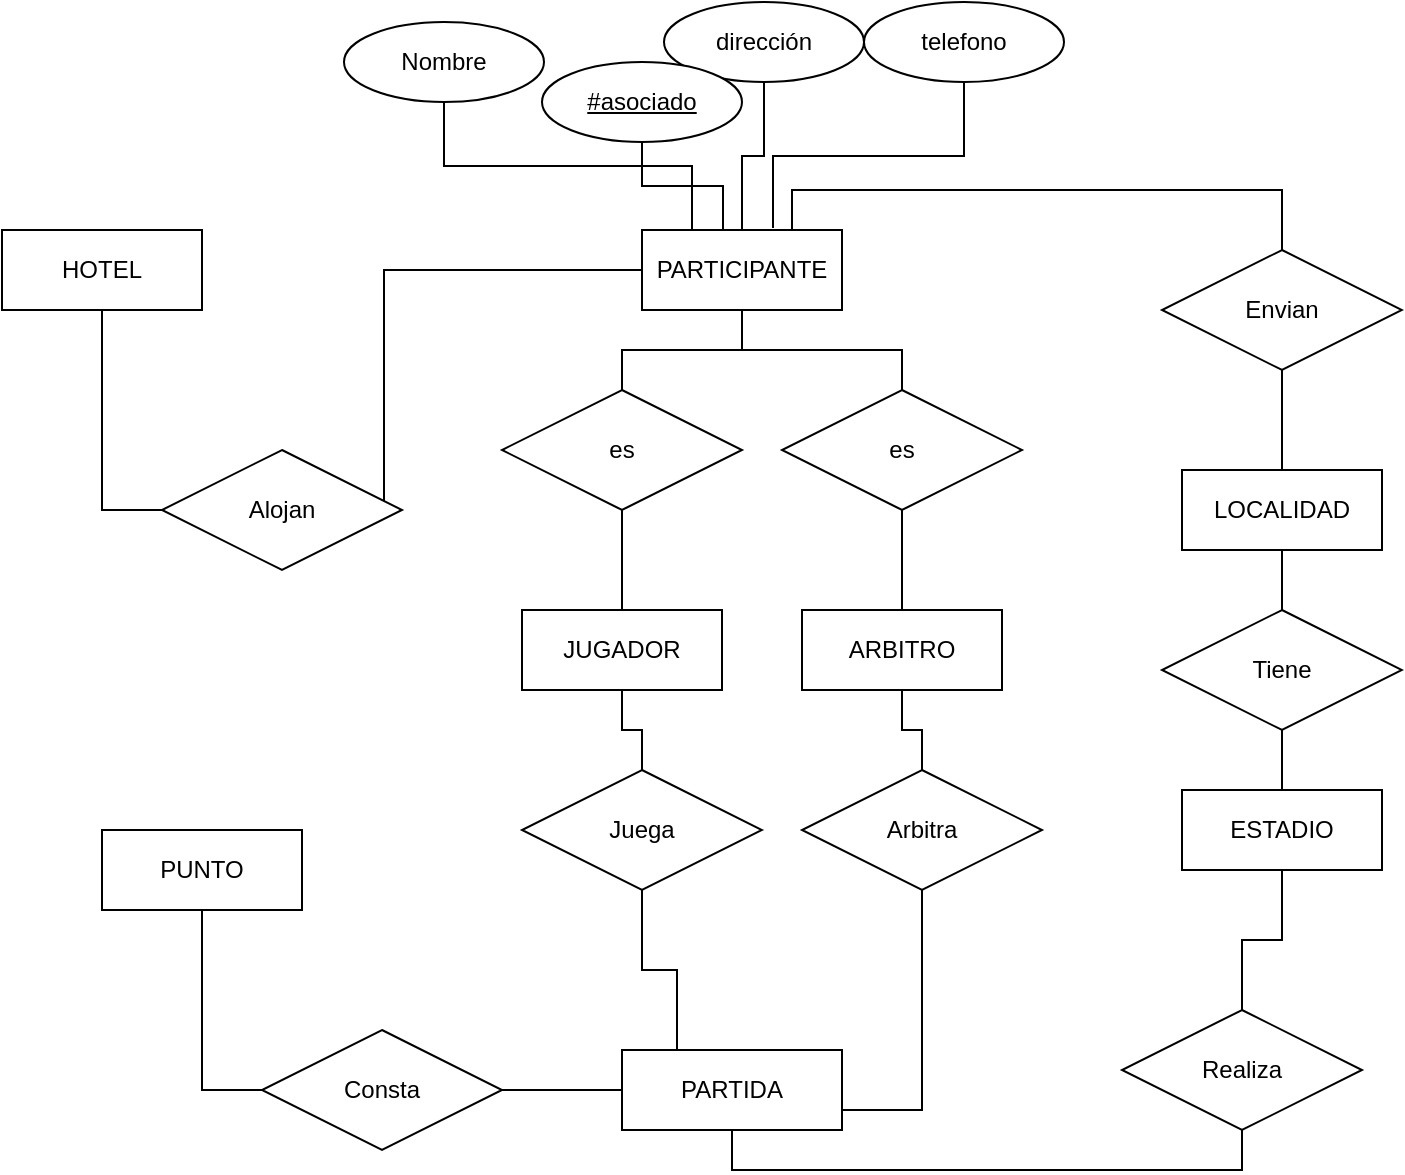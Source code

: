 <mxfile version="17.4.0" type="device"><diagram id="R2lEEEUBdFMjLlhIrx00" name="Modelo E/R CT"><mxGraphModel dx="921" dy="530" grid="1" gridSize="10" guides="1" tooltips="1" connect="1" arrows="1" fold="1" page="1" pageScale="1" pageWidth="850" pageHeight="1100" math="0" shadow="0" extFonts="Permanent Marker^https://fonts.googleapis.com/css?family=Permanent+Marker"><root><mxCell id="0"/><mxCell id="1" parent="0"/><mxCell id="KnNC4U9t16cPPmQJus85-13" style="edgeStyle=orthogonalEdgeStyle;rounded=0;orthogonalLoop=1;jettySize=auto;html=1;exitX=0.5;exitY=0;exitDx=0;exitDy=0;entryX=0.5;entryY=1;entryDx=0;entryDy=0;endArrow=none;endFill=0;" edge="1" parent="1" source="KnNC4U9t16cPPmQJus85-1" target="KnNC4U9t16cPPmQJus85-9"><mxGeometry relative="1" as="geometry"/></mxCell><mxCell id="KnNC4U9t16cPPmQJus85-18" style="edgeStyle=orthogonalEdgeStyle;rounded=0;orthogonalLoop=1;jettySize=auto;html=1;exitX=0.5;exitY=1;exitDx=0;exitDy=0;entryX=0.5;entryY=0;entryDx=0;entryDy=0;endArrow=none;endFill=0;" edge="1" parent="1" source="KnNC4U9t16cPPmQJus85-1" target="KnNC4U9t16cPPmQJus85-17"><mxGeometry relative="1" as="geometry"/></mxCell><mxCell id="KnNC4U9t16cPPmQJus85-1" value="JUGADOR" style="whiteSpace=wrap;html=1;align=center;" vertex="1" parent="1"><mxGeometry x="339" y="314" width="100" height="40" as="geometry"/></mxCell><mxCell id="KnNC4U9t16cPPmQJus85-16" style="edgeStyle=orthogonalEdgeStyle;rounded=0;orthogonalLoop=1;jettySize=auto;html=1;exitX=0.5;exitY=0;exitDx=0;exitDy=0;entryX=0.5;entryY=1;entryDx=0;entryDy=0;endArrow=none;endFill=0;" edge="1" parent="1" source="KnNC4U9t16cPPmQJus85-2" target="KnNC4U9t16cPPmQJus85-10"><mxGeometry relative="1" as="geometry"/></mxCell><mxCell id="KnNC4U9t16cPPmQJus85-20" style="edgeStyle=orthogonalEdgeStyle;rounded=0;orthogonalLoop=1;jettySize=auto;html=1;exitX=0.5;exitY=1;exitDx=0;exitDy=0;endArrow=none;endFill=0;" edge="1" parent="1" source="KnNC4U9t16cPPmQJus85-2" target="KnNC4U9t16cPPmQJus85-19"><mxGeometry relative="1" as="geometry"/></mxCell><mxCell id="KnNC4U9t16cPPmQJus85-2" value="ARBITRO" style="whiteSpace=wrap;html=1;align=center;" vertex="1" parent="1"><mxGeometry x="479" y="314" width="100" height="40" as="geometry"/></mxCell><mxCell id="KnNC4U9t16cPPmQJus85-28" style="edgeStyle=orthogonalEdgeStyle;rounded=0;orthogonalLoop=1;jettySize=auto;html=1;exitX=0;exitY=0.5;exitDx=0;exitDy=0;entryX=0.925;entryY=0.533;entryDx=0;entryDy=0;entryPerimeter=0;endArrow=none;endFill=0;" edge="1" parent="1" source="KnNC4U9t16cPPmQJus85-3" target="KnNC4U9t16cPPmQJus85-27"><mxGeometry relative="1" as="geometry"/></mxCell><mxCell id="KnNC4U9t16cPPmQJus85-3" value="PARTICIPANTE" style="whiteSpace=wrap;html=1;align=center;" vertex="1" parent="1"><mxGeometry x="399" y="124" width="100" height="40" as="geometry"/></mxCell><mxCell id="KnNC4U9t16cPPmQJus85-24" style="edgeStyle=orthogonalEdgeStyle;rounded=0;orthogonalLoop=1;jettySize=auto;html=1;exitX=0.5;exitY=0;exitDx=0;exitDy=0;endArrow=none;endFill=0;" edge="1" parent="1" source="KnNC4U9t16cPPmQJus85-4" target="KnNC4U9t16cPPmQJus85-23"><mxGeometry relative="1" as="geometry"/></mxCell><mxCell id="KnNC4U9t16cPPmQJus85-34" style="edgeStyle=orthogonalEdgeStyle;rounded=0;orthogonalLoop=1;jettySize=auto;html=1;exitX=0.5;exitY=1;exitDx=0;exitDy=0;entryX=0.5;entryY=0;entryDx=0;entryDy=0;endArrow=none;endFill=0;" edge="1" parent="1" source="KnNC4U9t16cPPmQJus85-4" target="KnNC4U9t16cPPmQJus85-33"><mxGeometry relative="1" as="geometry"/></mxCell><mxCell id="KnNC4U9t16cPPmQJus85-4" value="LOCALIDAD" style="whiteSpace=wrap;html=1;align=center;" vertex="1" parent="1"><mxGeometry x="669" y="244" width="100" height="40" as="geometry"/></mxCell><mxCell id="KnNC4U9t16cPPmQJus85-5" value="HOTEL" style="whiteSpace=wrap;html=1;align=center;" vertex="1" parent="1"><mxGeometry x="79" y="124" width="100" height="40" as="geometry"/></mxCell><mxCell id="KnNC4U9t16cPPmQJus85-6" value="ESTADIO" style="whiteSpace=wrap;html=1;align=center;" vertex="1" parent="1"><mxGeometry x="669" y="404" width="100" height="40" as="geometry"/></mxCell><mxCell id="KnNC4U9t16cPPmQJus85-31" style="edgeStyle=orthogonalEdgeStyle;rounded=0;orthogonalLoop=1;jettySize=auto;html=1;exitX=0.5;exitY=1;exitDx=0;exitDy=0;entryX=0.5;entryY=1;entryDx=0;entryDy=0;endArrow=none;endFill=0;" edge="1" parent="1" source="KnNC4U9t16cPPmQJus85-7" target="KnNC4U9t16cPPmQJus85-30"><mxGeometry relative="1" as="geometry"/></mxCell><mxCell id="KnNC4U9t16cPPmQJus85-37" style="edgeStyle=orthogonalEdgeStyle;rounded=0;orthogonalLoop=1;jettySize=auto;html=1;exitX=0;exitY=0.5;exitDx=0;exitDy=0;entryX=1;entryY=0.5;entryDx=0;entryDy=0;endArrow=none;endFill=0;" edge="1" parent="1" source="KnNC4U9t16cPPmQJus85-7" target="KnNC4U9t16cPPmQJus85-36"><mxGeometry relative="1" as="geometry"/></mxCell><mxCell id="KnNC4U9t16cPPmQJus85-7" value="PARTIDA" style="whiteSpace=wrap;html=1;align=center;" vertex="1" parent="1"><mxGeometry x="389" y="534" width="110" height="40" as="geometry"/></mxCell><mxCell id="KnNC4U9t16cPPmQJus85-8" value="PUNTO" style="whiteSpace=wrap;html=1;align=center;" vertex="1" parent="1"><mxGeometry x="129" y="424" width="100" height="40" as="geometry"/></mxCell><mxCell id="KnNC4U9t16cPPmQJus85-14" style="edgeStyle=orthogonalEdgeStyle;rounded=0;orthogonalLoop=1;jettySize=auto;html=1;exitX=0.5;exitY=0;exitDx=0;exitDy=0;entryX=0.5;entryY=1;entryDx=0;entryDy=0;endArrow=none;endFill=0;" edge="1" parent="1" source="KnNC4U9t16cPPmQJus85-9" target="KnNC4U9t16cPPmQJus85-3"><mxGeometry relative="1" as="geometry"/></mxCell><mxCell id="KnNC4U9t16cPPmQJus85-9" value="es" style="shape=rhombus;perimeter=rhombusPerimeter;whiteSpace=wrap;html=1;align=center;" vertex="1" parent="1"><mxGeometry x="329" y="204" width="120" height="60" as="geometry"/></mxCell><mxCell id="KnNC4U9t16cPPmQJus85-15" style="edgeStyle=orthogonalEdgeStyle;rounded=0;orthogonalLoop=1;jettySize=auto;html=1;exitX=0.5;exitY=0;exitDx=0;exitDy=0;endArrow=none;endFill=0;" edge="1" parent="1" source="KnNC4U9t16cPPmQJus85-10" target="KnNC4U9t16cPPmQJus85-3"><mxGeometry relative="1" as="geometry"><mxPoint x="468" y="164" as="targetPoint"/></mxGeometry></mxCell><mxCell id="KnNC4U9t16cPPmQJus85-10" value="es" style="shape=rhombus;perimeter=rhombusPerimeter;whiteSpace=wrap;html=1;align=center;" vertex="1" parent="1"><mxGeometry x="469" y="204" width="120" height="60" as="geometry"/></mxCell><mxCell id="KnNC4U9t16cPPmQJus85-22" style="edgeStyle=orthogonalEdgeStyle;rounded=0;orthogonalLoop=1;jettySize=auto;html=1;exitX=0.5;exitY=1;exitDx=0;exitDy=0;entryX=0.25;entryY=0;entryDx=0;entryDy=0;endArrow=none;endFill=0;" edge="1" parent="1" source="KnNC4U9t16cPPmQJus85-17" target="KnNC4U9t16cPPmQJus85-7"><mxGeometry relative="1" as="geometry"/></mxCell><mxCell id="KnNC4U9t16cPPmQJus85-17" value="Juega" style="shape=rhombus;perimeter=rhombusPerimeter;whiteSpace=wrap;html=1;align=center;" vertex="1" parent="1"><mxGeometry x="339" y="394" width="120" height="60" as="geometry"/></mxCell><mxCell id="KnNC4U9t16cPPmQJus85-21" style="edgeStyle=orthogonalEdgeStyle;rounded=0;orthogonalLoop=1;jettySize=auto;html=1;exitX=0.5;exitY=1;exitDx=0;exitDy=0;entryX=1;entryY=0.75;entryDx=0;entryDy=0;endArrow=none;endFill=0;" edge="1" parent="1" source="KnNC4U9t16cPPmQJus85-19" target="KnNC4U9t16cPPmQJus85-7"><mxGeometry relative="1" as="geometry"/></mxCell><mxCell id="KnNC4U9t16cPPmQJus85-19" value="Arbitra" style="shape=rhombus;perimeter=rhombusPerimeter;whiteSpace=wrap;html=1;align=center;" vertex="1" parent="1"><mxGeometry x="479" y="394" width="120" height="60" as="geometry"/></mxCell><mxCell id="KnNC4U9t16cPPmQJus85-26" style="edgeStyle=orthogonalEdgeStyle;rounded=0;orthogonalLoop=1;jettySize=auto;html=1;exitX=0.5;exitY=0;exitDx=0;exitDy=0;entryX=0.75;entryY=0;entryDx=0;entryDy=0;endArrow=none;endFill=0;" edge="1" parent="1" source="KnNC4U9t16cPPmQJus85-23" target="KnNC4U9t16cPPmQJus85-3"><mxGeometry relative="1" as="geometry"/></mxCell><mxCell id="KnNC4U9t16cPPmQJus85-23" value="Envian" style="shape=rhombus;perimeter=rhombusPerimeter;whiteSpace=wrap;html=1;align=center;" vertex="1" parent="1"><mxGeometry x="659" y="134" width="120" height="60" as="geometry"/></mxCell><mxCell id="KnNC4U9t16cPPmQJus85-29" style="edgeStyle=orthogonalEdgeStyle;rounded=0;orthogonalLoop=1;jettySize=auto;html=1;exitX=0;exitY=0.5;exitDx=0;exitDy=0;endArrow=none;endFill=0;" edge="1" parent="1" source="KnNC4U9t16cPPmQJus85-27" target="KnNC4U9t16cPPmQJus85-5"><mxGeometry relative="1" as="geometry"/></mxCell><mxCell id="KnNC4U9t16cPPmQJus85-27" value="Alojan" style="shape=rhombus;perimeter=rhombusPerimeter;whiteSpace=wrap;html=1;align=center;" vertex="1" parent="1"><mxGeometry x="159" y="234" width="120" height="60" as="geometry"/></mxCell><mxCell id="KnNC4U9t16cPPmQJus85-32" style="edgeStyle=orthogonalEdgeStyle;rounded=0;orthogonalLoop=1;jettySize=auto;html=1;exitX=0.5;exitY=0;exitDx=0;exitDy=0;entryX=0.5;entryY=1;entryDx=0;entryDy=0;endArrow=none;endFill=0;" edge="1" parent="1" source="KnNC4U9t16cPPmQJus85-30" target="KnNC4U9t16cPPmQJus85-6"><mxGeometry relative="1" as="geometry"/></mxCell><mxCell id="KnNC4U9t16cPPmQJus85-30" value="Realiza" style="shape=rhombus;perimeter=rhombusPerimeter;whiteSpace=wrap;html=1;align=center;" vertex="1" parent="1"><mxGeometry x="639" y="514" width="120" height="60" as="geometry"/></mxCell><mxCell id="KnNC4U9t16cPPmQJus85-35" style="edgeStyle=orthogonalEdgeStyle;rounded=0;orthogonalLoop=1;jettySize=auto;html=1;exitX=0.5;exitY=1;exitDx=0;exitDy=0;entryX=0.5;entryY=0;entryDx=0;entryDy=0;endArrow=none;endFill=0;" edge="1" parent="1" source="KnNC4U9t16cPPmQJus85-33" target="KnNC4U9t16cPPmQJus85-6"><mxGeometry relative="1" as="geometry"/></mxCell><mxCell id="KnNC4U9t16cPPmQJus85-33" value="Tiene" style="shape=rhombus;perimeter=rhombusPerimeter;whiteSpace=wrap;html=1;align=center;" vertex="1" parent="1"><mxGeometry x="659" y="314" width="120" height="60" as="geometry"/></mxCell><mxCell id="KnNC4U9t16cPPmQJus85-38" style="edgeStyle=orthogonalEdgeStyle;rounded=0;orthogonalLoop=1;jettySize=auto;html=1;exitX=0;exitY=0.5;exitDx=0;exitDy=0;entryX=0.5;entryY=1;entryDx=0;entryDy=0;endArrow=none;endFill=0;" edge="1" parent="1" source="KnNC4U9t16cPPmQJus85-36" target="KnNC4U9t16cPPmQJus85-8"><mxGeometry relative="1" as="geometry"/></mxCell><mxCell id="KnNC4U9t16cPPmQJus85-36" value="Consta" style="shape=rhombus;perimeter=rhombusPerimeter;whiteSpace=wrap;html=1;align=center;" vertex="1" parent="1"><mxGeometry x="209" y="524" width="120" height="60" as="geometry"/></mxCell><mxCell id="KnNC4U9t16cPPmQJus85-45" style="edgeStyle=orthogonalEdgeStyle;rounded=0;orthogonalLoop=1;jettySize=auto;html=1;exitX=0.5;exitY=1;exitDx=0;exitDy=0;entryX=0.25;entryY=0;entryDx=0;entryDy=0;endArrow=none;endFill=0;" edge="1" parent="1" source="KnNC4U9t16cPPmQJus85-40" target="KnNC4U9t16cPPmQJus85-3"><mxGeometry relative="1" as="geometry"/></mxCell><mxCell id="KnNC4U9t16cPPmQJus85-40" value="Nombre" style="ellipse;whiteSpace=wrap;html=1;align=center;" vertex="1" parent="1"><mxGeometry x="250" y="20" width="100" height="40" as="geometry"/></mxCell><mxCell id="KnNC4U9t16cPPmQJus85-46" style="edgeStyle=orthogonalEdgeStyle;rounded=0;orthogonalLoop=1;jettySize=auto;html=1;exitX=0.5;exitY=1;exitDx=0;exitDy=0;entryX=0.5;entryY=0;entryDx=0;entryDy=0;endArrow=none;endFill=0;" edge="1" parent="1" source="KnNC4U9t16cPPmQJus85-41" target="KnNC4U9t16cPPmQJus85-3"><mxGeometry relative="1" as="geometry"/></mxCell><mxCell id="KnNC4U9t16cPPmQJus85-41" value="dirección" style="ellipse;whiteSpace=wrap;html=1;align=center;" vertex="1" parent="1"><mxGeometry x="410" y="10" width="100" height="40" as="geometry"/></mxCell><mxCell id="KnNC4U9t16cPPmQJus85-47" style="edgeStyle=orthogonalEdgeStyle;rounded=0;orthogonalLoop=1;jettySize=auto;html=1;exitX=0.5;exitY=1;exitDx=0;exitDy=0;entryX=0.655;entryY=-0.025;entryDx=0;entryDy=0;entryPerimeter=0;endArrow=none;endFill=0;" edge="1" parent="1" source="KnNC4U9t16cPPmQJus85-42" target="KnNC4U9t16cPPmQJus85-3"><mxGeometry relative="1" as="geometry"/></mxCell><mxCell id="KnNC4U9t16cPPmQJus85-42" value="telefono" style="ellipse;whiteSpace=wrap;html=1;align=center;" vertex="1" parent="1"><mxGeometry x="510" y="10" width="100" height="40" as="geometry"/></mxCell><mxCell id="KnNC4U9t16cPPmQJus85-44" style="edgeStyle=orthogonalEdgeStyle;rounded=0;orthogonalLoop=1;jettySize=auto;html=1;entryX=0.405;entryY=0;entryDx=0;entryDy=0;entryPerimeter=0;endArrow=none;endFill=0;" edge="1" parent="1" source="KnNC4U9t16cPPmQJus85-43" target="KnNC4U9t16cPPmQJus85-3"><mxGeometry relative="1" as="geometry"/></mxCell><mxCell id="KnNC4U9t16cPPmQJus85-43" value="#asociado" style="ellipse;whiteSpace=wrap;html=1;align=center;fontStyle=4;" vertex="1" parent="1"><mxGeometry x="349" y="40" width="100" height="40" as="geometry"/></mxCell></root></mxGraphModel></diagram></mxfile>
